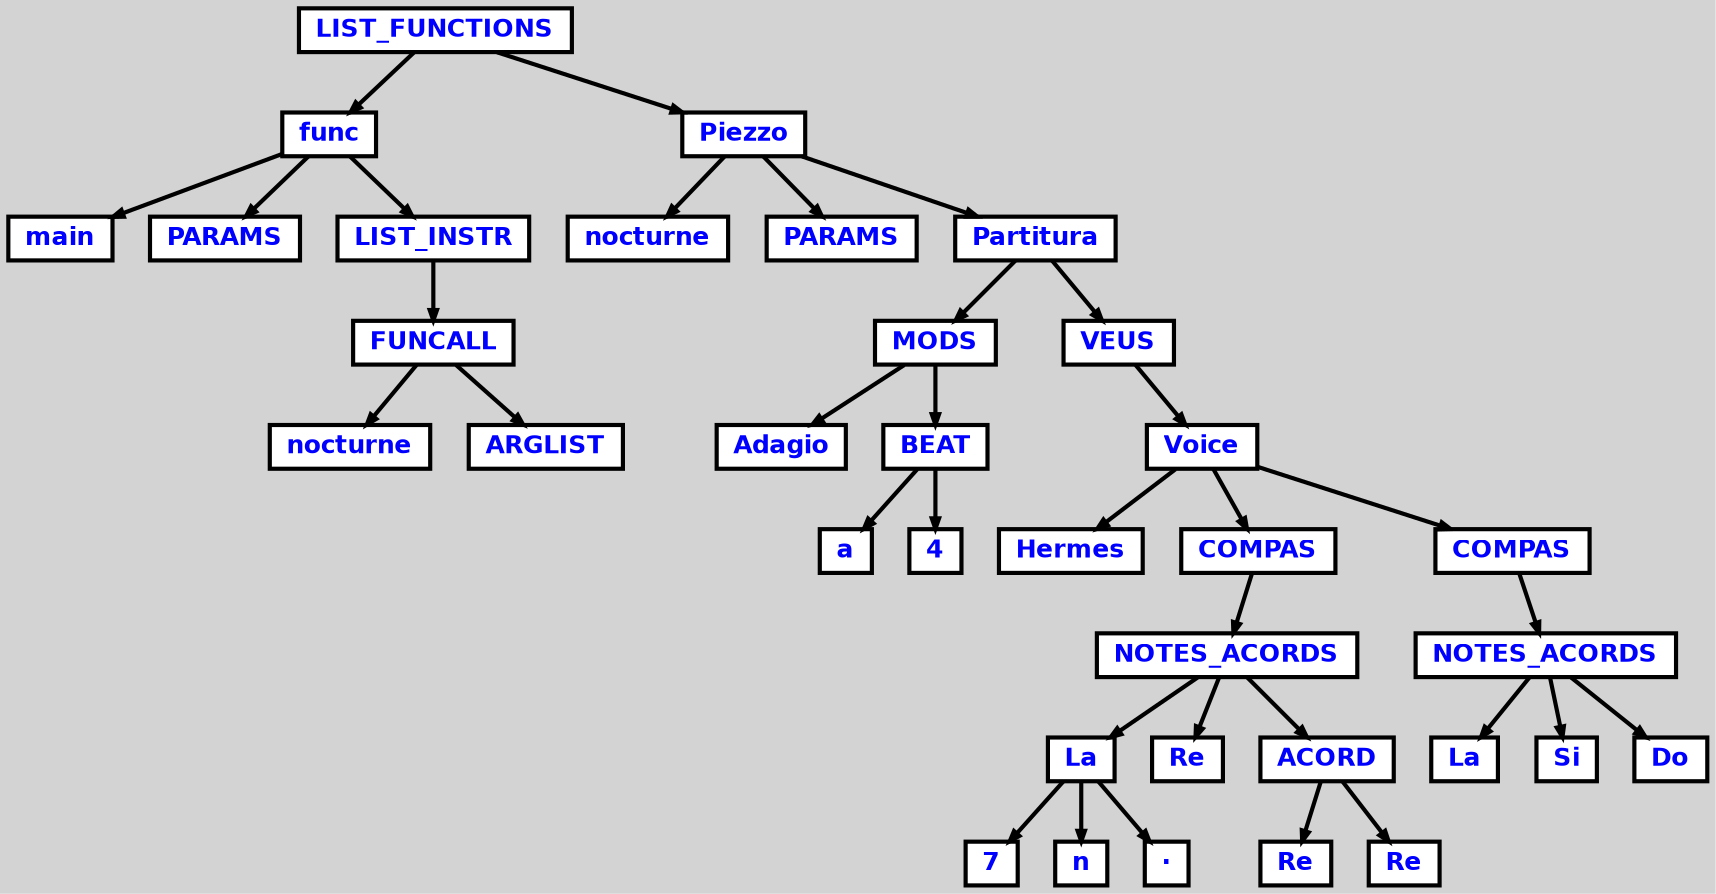 digraph {

	ordering=out;
	ranksep=.4;
	bgcolor="lightgrey"; node [shape=box, fixedsize=false, fontsize=12, fontname="Helvetica-bold", fontcolor="blue"
		width=.25, height=.25, color="black", fillcolor="white", style="filled, solid, bold"];
	edge [arrowsize=.5, color="black", style="bold"]

  n0 [label="LIST_FUNCTIONS"];
  n1 [label="func"];
  n1 [label="func"];
  n2 [label="main"];
  n3 [label="PARAMS"];
  n4 [label="LIST_INSTR"];
  n4 [label="LIST_INSTR"];
  n5 [label="FUNCALL"];
  n5 [label="FUNCALL"];
  n6 [label="nocturne"];
  n7 [label="ARGLIST"];
  n8 [label="Piezzo"];
  n8 [label="Piezzo"];
  n9 [label="nocturne"];
  n10 [label="PARAMS"];
  n11 [label="Partitura"];
  n11 [label="Partitura"];
  n12 [label="MODS"];
  n12 [label="MODS"];
  n13 [label="Adagio"];
  n14 [label="BEAT"];
  n14 [label="BEAT"];
  n15 [label="a"];
  n16 [label="4"];
  n17 [label="VEUS"];
  n17 [label="VEUS"];
  n18 [label="Voice"];
  n18 [label="Voice"];
  n19 [label="Hermes"];
  n20 [label="COMPAS"];
  n20 [label="COMPAS"];
  n21 [label="NOTES_ACORDS"];
  n21 [label="NOTES_ACORDS"];
  n22 [label="La"];
  n22 [label="La"];
  n23 [label="7"];
  n24 [label="n"];
  n25 [label="·"];
  n26 [label="Re"];
  n27 [label="ACORD"];
  n27 [label="ACORD"];
  n28 [label="Re"];
  n29 [label="Re"];
  n30 [label="COMPAS"];
  n30 [label="COMPAS"];
  n31 [label="NOTES_ACORDS"];
  n31 [label="NOTES_ACORDS"];
  n32 [label="La"];
  n33 [label="Si"];
  n34 [label="Do"];

  n0 -> n1 // "LIST_FUNCTIONS" -> "func"
  n1 -> n2 // "func" -> "main"
  n1 -> n3 // "func" -> "PARAMS"
  n1 -> n4 // "func" -> "LIST_INSTR"
  n4 -> n5 // "LIST_INSTR" -> "FUNCALL"
  n5 -> n6 // "FUNCALL" -> "nocturne"
  n5 -> n7 // "FUNCALL" -> "ARGLIST"
  n0 -> n8 // "LIST_FUNCTIONS" -> "Piezzo"
  n8 -> n9 // "Piezzo" -> "nocturne"
  n8 -> n10 // "Piezzo" -> "PARAMS"
  n8 -> n11 // "Piezzo" -> "Partitura"
  n11 -> n12 // "Partitura" -> "MODS"
  n12 -> n13 // "MODS" -> "Adagio"
  n12 -> n14 // "MODS" -> "BEAT"
  n14 -> n15 // "BEAT" -> "a"
  n14 -> n16 // "BEAT" -> "4"
  n11 -> n17 // "Partitura" -> "VEUS"
  n17 -> n18 // "VEUS" -> "Voice"
  n18 -> n19 // "Voice" -> "Hermes"
  n18 -> n20 // "Voice" -> "COMPAS"
  n20 -> n21 // "COMPAS" -> "NOTES_ACORDS"
  n21 -> n22 // "NOTES_ACORDS" -> "La"
  n22 -> n23 // "La" -> "7"
  n22 -> n24 // "La" -> "n"
  n22 -> n25 // "La" -> "·"
  n21 -> n26 // "NOTES_ACORDS" -> "Re"
  n21 -> n27 // "NOTES_ACORDS" -> "ACORD"
  n27 -> n28 // "ACORD" -> "Re"
  n27 -> n29 // "ACORD" -> "Re"
  n18 -> n30 // "Voice" -> "COMPAS"
  n30 -> n31 // "COMPAS" -> "NOTES_ACORDS"
  n31 -> n32 // "NOTES_ACORDS" -> "La"
  n31 -> n33 // "NOTES_ACORDS" -> "Si"
  n31 -> n34 // "NOTES_ACORDS" -> "Do"

}
